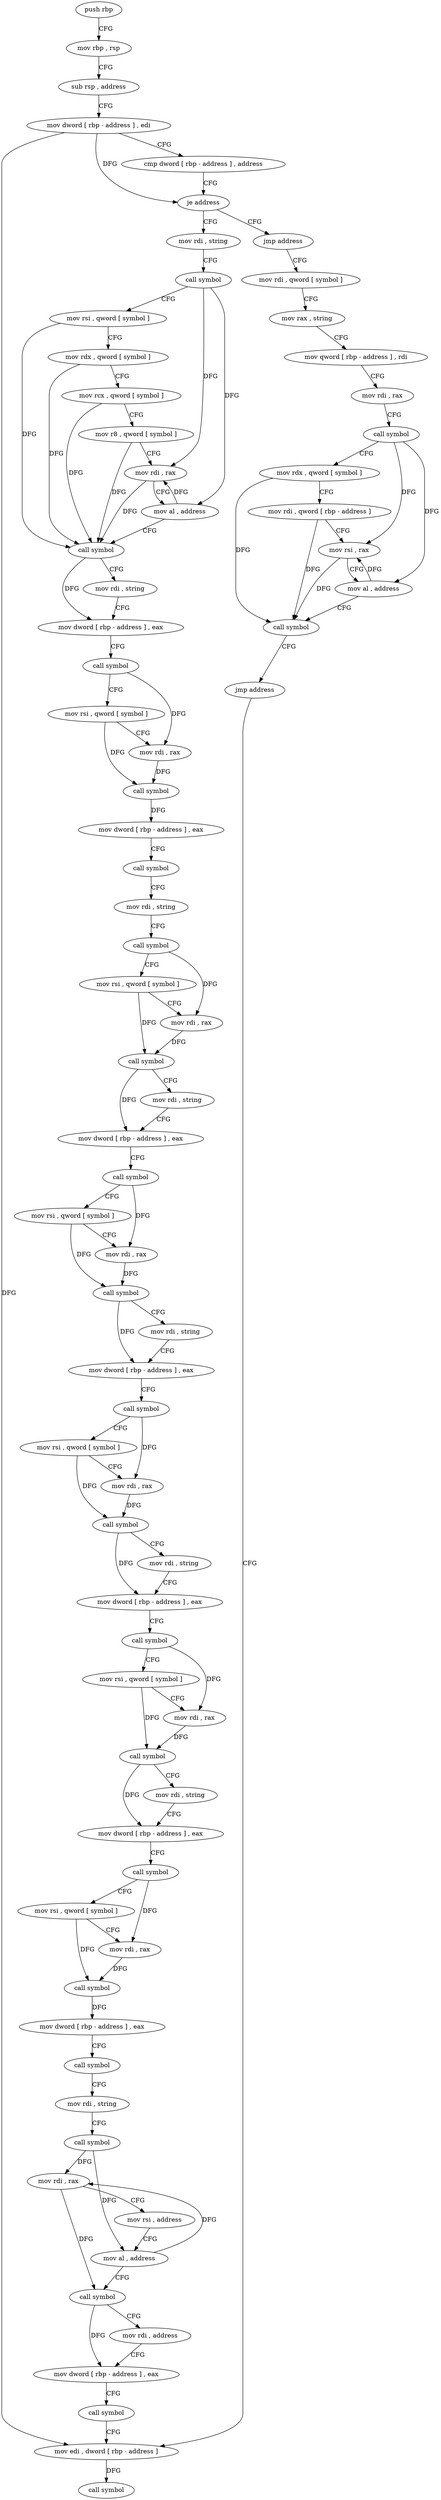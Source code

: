 digraph "func" {
"4201888" [label = "push rbp" ]
"4201889" [label = "mov rbp , rsp" ]
"4201892" [label = "sub rsp , address" ]
"4201896" [label = "mov dword [ rbp - address ] , edi" ]
"4201899" [label = "cmp dword [ rbp - address ] , address" ]
"4201903" [label = "je address" ]
"4201971" [label = "mov rdi , string" ]
"4201909" [label = "jmp address" ]
"4201981" [label = "call symbol" ]
"4201986" [label = "mov rsi , qword [ symbol ]" ]
"4201994" [label = "mov rdx , qword [ symbol ]" ]
"4202002" [label = "mov rcx , qword [ symbol ]" ]
"4202010" [label = "mov r8 , qword [ symbol ]" ]
"4202018" [label = "mov rdi , rax" ]
"4202021" [label = "mov al , address" ]
"4202023" [label = "call symbol" ]
"4202028" [label = "mov rdi , string" ]
"4202038" [label = "mov dword [ rbp - address ] , eax" ]
"4202041" [label = "call symbol" ]
"4202046" [label = "mov rsi , qword [ symbol ]" ]
"4202054" [label = "mov rdi , rax" ]
"4202057" [label = "call symbol" ]
"4202062" [label = "mov dword [ rbp - address ] , eax" ]
"4202065" [label = "call symbol" ]
"4202070" [label = "mov rdi , string" ]
"4202080" [label = "call symbol" ]
"4202085" [label = "mov rsi , qword [ symbol ]" ]
"4202093" [label = "mov rdi , rax" ]
"4202096" [label = "call symbol" ]
"4202101" [label = "mov rdi , string" ]
"4202111" [label = "mov dword [ rbp - address ] , eax" ]
"4202114" [label = "call symbol" ]
"4202119" [label = "mov rsi , qword [ symbol ]" ]
"4202127" [label = "mov rdi , rax" ]
"4202130" [label = "call symbol" ]
"4202135" [label = "mov rdi , string" ]
"4202145" [label = "mov dword [ rbp - address ] , eax" ]
"4202148" [label = "call symbol" ]
"4202153" [label = "mov rsi , qword [ symbol ]" ]
"4202161" [label = "mov rdi , rax" ]
"4202164" [label = "call symbol" ]
"4202169" [label = "mov rdi , string" ]
"4202179" [label = "mov dword [ rbp - address ] , eax" ]
"4202182" [label = "call symbol" ]
"4202187" [label = "mov rsi , qword [ symbol ]" ]
"4202195" [label = "mov rdi , rax" ]
"4202198" [label = "call symbol" ]
"4202203" [label = "mov rdi , string" ]
"4202213" [label = "mov dword [ rbp - address ] , eax" ]
"4202216" [label = "call symbol" ]
"4202221" [label = "mov rsi , qword [ symbol ]" ]
"4202229" [label = "mov rdi , rax" ]
"4202232" [label = "call symbol" ]
"4202237" [label = "mov dword [ rbp - address ] , eax" ]
"4202240" [label = "call symbol" ]
"4202245" [label = "mov rdi , string" ]
"4202255" [label = "call symbol" ]
"4202260" [label = "mov rdi , rax" ]
"4202263" [label = "mov rsi , address" ]
"4202273" [label = "mov al , address" ]
"4202275" [label = "call symbol" ]
"4202280" [label = "mov rdi , address" ]
"4202290" [label = "mov dword [ rbp - address ] , eax" ]
"4202293" [label = "call symbol" ]
"4202298" [label = "mov edi , dword [ rbp - address ]" ]
"4201914" [label = "mov rdi , qword [ symbol ]" ]
"4201922" [label = "mov rax , string" ]
"4201932" [label = "mov qword [ rbp - address ] , rdi" ]
"4201936" [label = "mov rdi , rax" ]
"4201939" [label = "call symbol" ]
"4201944" [label = "mov rdx , qword [ symbol ]" ]
"4201952" [label = "mov rdi , qword [ rbp - address ]" ]
"4201956" [label = "mov rsi , rax" ]
"4201959" [label = "mov al , address" ]
"4201961" [label = "call symbol" ]
"4201966" [label = "jmp address" ]
"4202301" [label = "call symbol" ]
"4201888" -> "4201889" [ label = "CFG" ]
"4201889" -> "4201892" [ label = "CFG" ]
"4201892" -> "4201896" [ label = "CFG" ]
"4201896" -> "4201899" [ label = "CFG" ]
"4201896" -> "4201903" [ label = "DFG" ]
"4201896" -> "4202298" [ label = "DFG" ]
"4201899" -> "4201903" [ label = "CFG" ]
"4201903" -> "4201971" [ label = "CFG" ]
"4201903" -> "4201909" [ label = "CFG" ]
"4201971" -> "4201981" [ label = "CFG" ]
"4201909" -> "4201914" [ label = "CFG" ]
"4201981" -> "4201986" [ label = "CFG" ]
"4201981" -> "4202018" [ label = "DFG" ]
"4201981" -> "4202021" [ label = "DFG" ]
"4201986" -> "4201994" [ label = "CFG" ]
"4201986" -> "4202023" [ label = "DFG" ]
"4201994" -> "4202002" [ label = "CFG" ]
"4201994" -> "4202023" [ label = "DFG" ]
"4202002" -> "4202010" [ label = "CFG" ]
"4202002" -> "4202023" [ label = "DFG" ]
"4202010" -> "4202018" [ label = "CFG" ]
"4202010" -> "4202023" [ label = "DFG" ]
"4202018" -> "4202021" [ label = "CFG" ]
"4202018" -> "4202023" [ label = "DFG" ]
"4202021" -> "4202023" [ label = "CFG" ]
"4202021" -> "4202018" [ label = "DFG" ]
"4202023" -> "4202028" [ label = "CFG" ]
"4202023" -> "4202038" [ label = "DFG" ]
"4202028" -> "4202038" [ label = "CFG" ]
"4202038" -> "4202041" [ label = "CFG" ]
"4202041" -> "4202046" [ label = "CFG" ]
"4202041" -> "4202054" [ label = "DFG" ]
"4202046" -> "4202054" [ label = "CFG" ]
"4202046" -> "4202057" [ label = "DFG" ]
"4202054" -> "4202057" [ label = "DFG" ]
"4202057" -> "4202062" [ label = "DFG" ]
"4202062" -> "4202065" [ label = "CFG" ]
"4202065" -> "4202070" [ label = "CFG" ]
"4202070" -> "4202080" [ label = "CFG" ]
"4202080" -> "4202085" [ label = "CFG" ]
"4202080" -> "4202093" [ label = "DFG" ]
"4202085" -> "4202093" [ label = "CFG" ]
"4202085" -> "4202096" [ label = "DFG" ]
"4202093" -> "4202096" [ label = "DFG" ]
"4202096" -> "4202101" [ label = "CFG" ]
"4202096" -> "4202111" [ label = "DFG" ]
"4202101" -> "4202111" [ label = "CFG" ]
"4202111" -> "4202114" [ label = "CFG" ]
"4202114" -> "4202119" [ label = "CFG" ]
"4202114" -> "4202127" [ label = "DFG" ]
"4202119" -> "4202127" [ label = "CFG" ]
"4202119" -> "4202130" [ label = "DFG" ]
"4202127" -> "4202130" [ label = "DFG" ]
"4202130" -> "4202135" [ label = "CFG" ]
"4202130" -> "4202145" [ label = "DFG" ]
"4202135" -> "4202145" [ label = "CFG" ]
"4202145" -> "4202148" [ label = "CFG" ]
"4202148" -> "4202153" [ label = "CFG" ]
"4202148" -> "4202161" [ label = "DFG" ]
"4202153" -> "4202161" [ label = "CFG" ]
"4202153" -> "4202164" [ label = "DFG" ]
"4202161" -> "4202164" [ label = "DFG" ]
"4202164" -> "4202169" [ label = "CFG" ]
"4202164" -> "4202179" [ label = "DFG" ]
"4202169" -> "4202179" [ label = "CFG" ]
"4202179" -> "4202182" [ label = "CFG" ]
"4202182" -> "4202187" [ label = "CFG" ]
"4202182" -> "4202195" [ label = "DFG" ]
"4202187" -> "4202195" [ label = "CFG" ]
"4202187" -> "4202198" [ label = "DFG" ]
"4202195" -> "4202198" [ label = "DFG" ]
"4202198" -> "4202203" [ label = "CFG" ]
"4202198" -> "4202213" [ label = "DFG" ]
"4202203" -> "4202213" [ label = "CFG" ]
"4202213" -> "4202216" [ label = "CFG" ]
"4202216" -> "4202221" [ label = "CFG" ]
"4202216" -> "4202229" [ label = "DFG" ]
"4202221" -> "4202229" [ label = "CFG" ]
"4202221" -> "4202232" [ label = "DFG" ]
"4202229" -> "4202232" [ label = "DFG" ]
"4202232" -> "4202237" [ label = "DFG" ]
"4202237" -> "4202240" [ label = "CFG" ]
"4202240" -> "4202245" [ label = "CFG" ]
"4202245" -> "4202255" [ label = "CFG" ]
"4202255" -> "4202260" [ label = "DFG" ]
"4202255" -> "4202273" [ label = "DFG" ]
"4202260" -> "4202263" [ label = "CFG" ]
"4202260" -> "4202275" [ label = "DFG" ]
"4202263" -> "4202273" [ label = "CFG" ]
"4202273" -> "4202275" [ label = "CFG" ]
"4202273" -> "4202260" [ label = "DFG" ]
"4202275" -> "4202280" [ label = "CFG" ]
"4202275" -> "4202290" [ label = "DFG" ]
"4202280" -> "4202290" [ label = "CFG" ]
"4202290" -> "4202293" [ label = "CFG" ]
"4202293" -> "4202298" [ label = "CFG" ]
"4202298" -> "4202301" [ label = "DFG" ]
"4201914" -> "4201922" [ label = "CFG" ]
"4201922" -> "4201932" [ label = "CFG" ]
"4201932" -> "4201936" [ label = "CFG" ]
"4201936" -> "4201939" [ label = "CFG" ]
"4201939" -> "4201944" [ label = "CFG" ]
"4201939" -> "4201956" [ label = "DFG" ]
"4201939" -> "4201959" [ label = "DFG" ]
"4201944" -> "4201952" [ label = "CFG" ]
"4201944" -> "4201961" [ label = "DFG" ]
"4201952" -> "4201956" [ label = "CFG" ]
"4201952" -> "4201961" [ label = "DFG" ]
"4201956" -> "4201959" [ label = "CFG" ]
"4201956" -> "4201961" [ label = "DFG" ]
"4201959" -> "4201961" [ label = "CFG" ]
"4201959" -> "4201956" [ label = "DFG" ]
"4201961" -> "4201966" [ label = "CFG" ]
"4201966" -> "4202298" [ label = "CFG" ]
}
